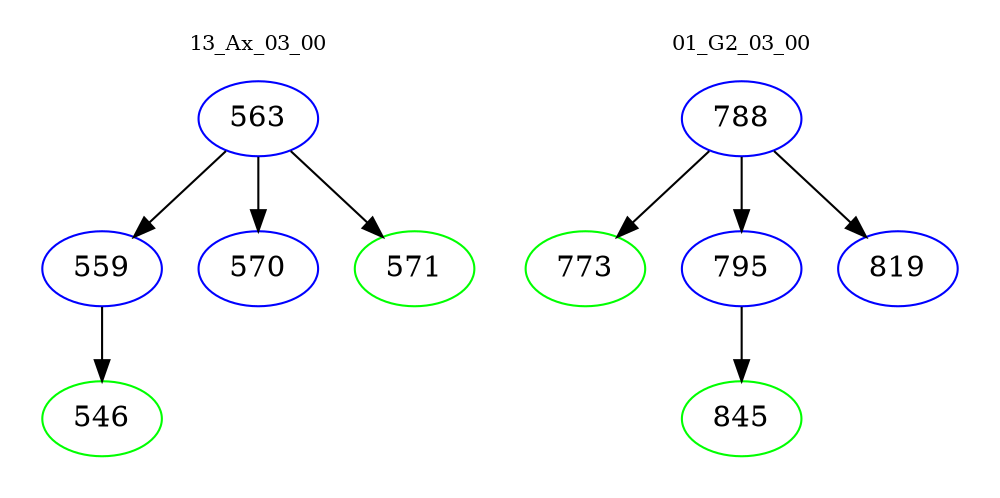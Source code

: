 digraph{
subgraph cluster_0 {
color = white
label = "13_Ax_03_00";
fontsize=10;
T0_563 [label="563", color="blue"]
T0_563 -> T0_559 [color="black"]
T0_559 [label="559", color="blue"]
T0_559 -> T0_546 [color="black"]
T0_546 [label="546", color="green"]
T0_563 -> T0_570 [color="black"]
T0_570 [label="570", color="blue"]
T0_563 -> T0_571 [color="black"]
T0_571 [label="571", color="green"]
}
subgraph cluster_1 {
color = white
label = "01_G2_03_00";
fontsize=10;
T1_788 [label="788", color="blue"]
T1_788 -> T1_773 [color="black"]
T1_773 [label="773", color="green"]
T1_788 -> T1_795 [color="black"]
T1_795 [label="795", color="blue"]
T1_795 -> T1_845 [color="black"]
T1_845 [label="845", color="green"]
T1_788 -> T1_819 [color="black"]
T1_819 [label="819", color="blue"]
}
}
